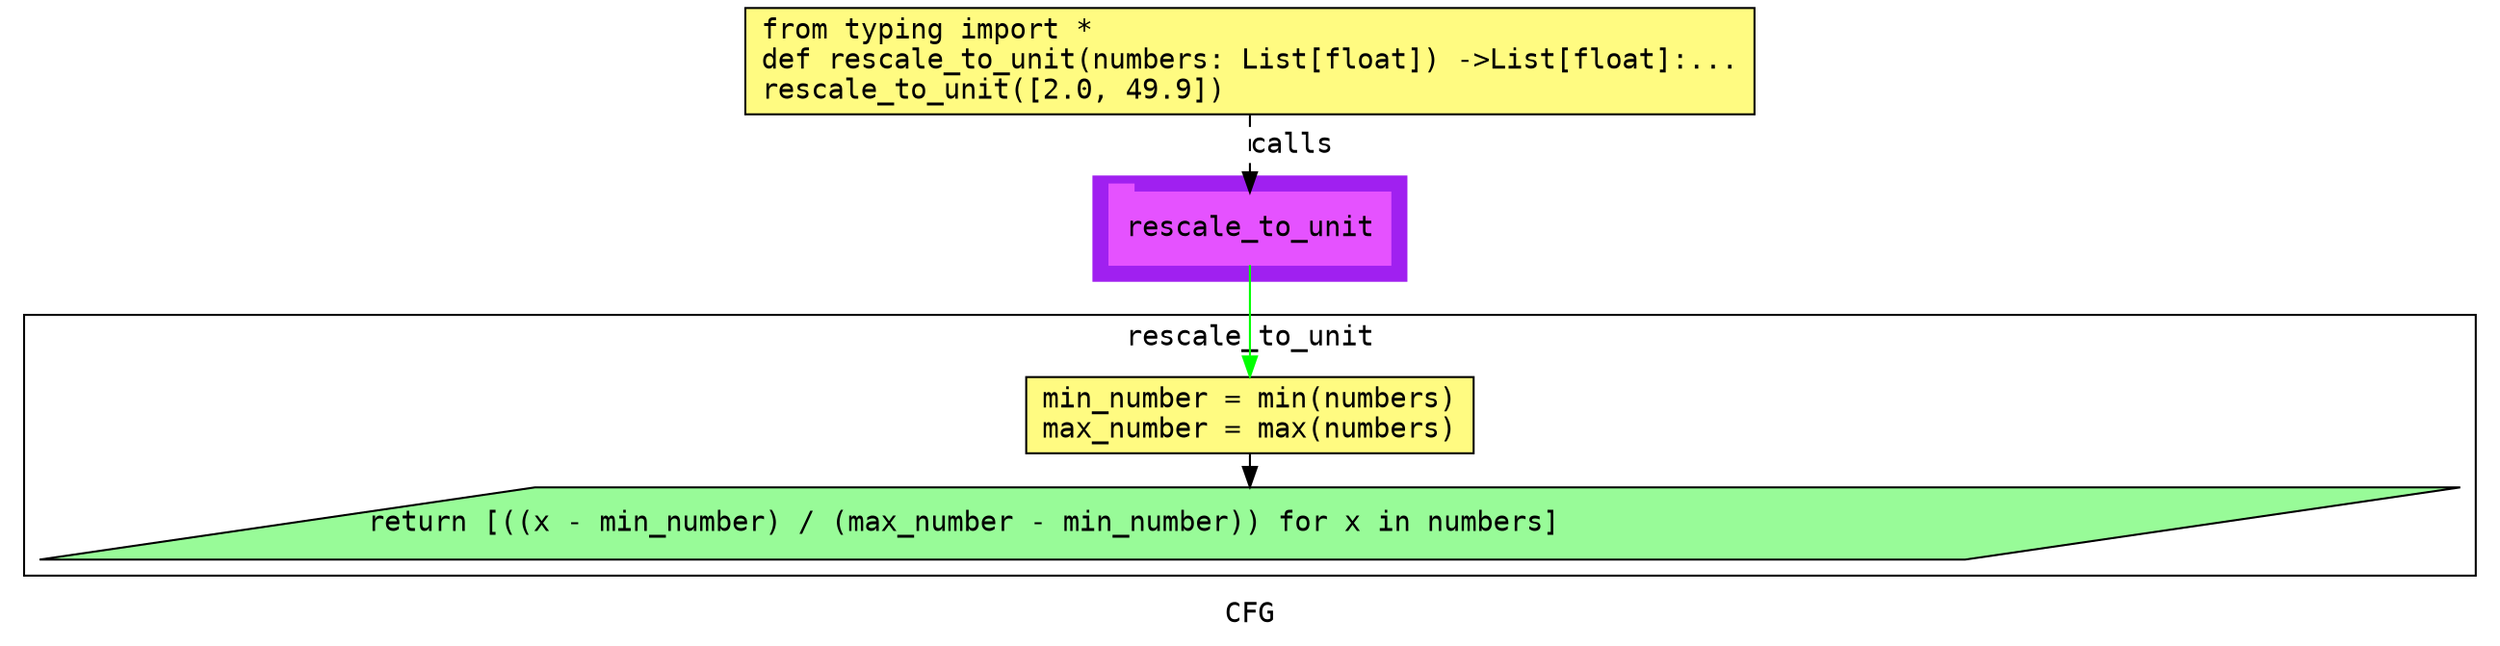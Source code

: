 digraph cluster736CFG {
	graph [bb="0,0,1196,314",
		compound=True,
		fontname="DejaVu Sans Mono",
		label=CFG,
		lheight=0.21,
		lp="598,11.5",
		lwidth=0.35,
		pack=False,
		rankdir=TB,
		ranksep=0.02
	];
	node [fontname="DejaVu Sans Mono",
		label="\N"
	];
	edge [fontname="DejaVu Sans Mono"];
	subgraph cluster_1 {
		graph [bb="520,178,676,230",
			color=purple,
			compound=true,
			fontname="DejaVu Sans Mono",
			label="",
			rankdir=TB,
			ranksep=0.02,
			shape=tab,
			style=filled
		];
		node [fontname="DejaVu Sans Mono"];
		edge [fontname="DejaVu Sans Mono"];
		9	[color="#E552FF",
			height=0.5,
			label=rescale_to_unit,
			linenum="[7]",
			pos="598,204",
			shape=tab,
			style=filled,
			width=1.9444];
	}
	subgraph cluster2rescale_to_unit {
		graph [bb="8,31,1188,161",
			compound=True,
			fontname="DejaVu Sans Mono",
			label=rescale_to_unit,
			lheight=0.21,
			lp="598,149.5",
			lwidth=1.72,
			pack=False,
			rankdir=TB,
			ranksep=0.02
		];
		node [fontname="DejaVu Sans Mono"];
		edge [fontname="DejaVu Sans Mono"];
		subgraph cluster_3 {
			graph [color=purple,
				compound=true,
				fontname="DejaVu Sans Mono",
				label="",
				rankdir=TB,
				ranksep=0.02,
				shape=tab,
				style=filled
			];
			node [fontname="DejaVu Sans Mono"];
			edge [fontname="DejaVu Sans Mono"];
		}
		3	[fillcolor="#FFFB81",
			height=0.52778,
			label="min_number = min(numbers)\lmax_number = max(numbers)\l",
			linenum="[3, 4]",
			pos="598,111",
			shape=rectangle,
			style="filled,solid",
			width=3.0972];
		6	[fillcolor="#98fb98",
			height=0.5,
			label="return [((x - min_number) / (max_number - min_number)) for x in numbers]\l",
			linenum="[5]",
			pos="598,57",
			shape=parallelogram,
			style="filled,solid",
			width=16.173];
		3 -> 6	[color=black,
			pos="e,598,75.216 598,91.813 598,89.708 598,87.527 598,85.334"];
	}
	1	[fillcolor="#FFFB81",
		height=0.73611,
		label="from typing import *\ldef rescale_to_unit(numbers: List[float]) ->List[float]:...\lrescale_to_unit([2.0, 49.9])\l",
		linenum="[1]",
		pos="598,287.5",
		shape=rectangle,
		style="filled,solid",
		width=6.9861];
	1 -> 9	[label=calls,
		lp="619,245.5",
		pos="e,598,222.13 598,260.71 598,251.66 598,241.47 598,232.3",
		style=dashed];
	9 -> 3	[color=green,
		pos="e,598,130.29 598,185.88 598,173.12 598,155.4 598,140.52"];
}
